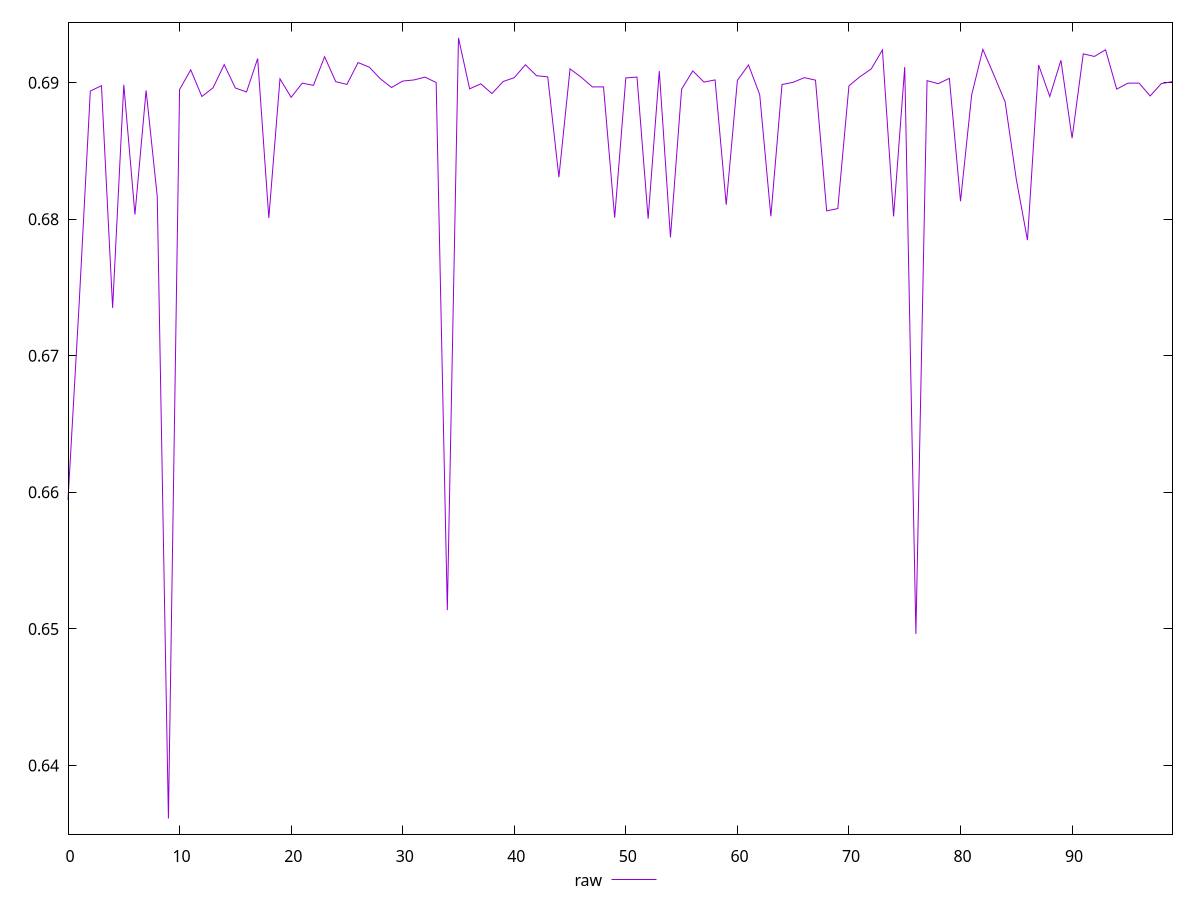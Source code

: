 reset

$raw <<EOF
0 0.6594331489438882
1 0.6738266819498936
2 0.6893934023530593
3 0.6897824193050239
4 0.673506179823092
5 0.6898522659818904
6 0.6803466273423939
7 0.6894375485540546
8 0.6816742686200294
9 0.6361117532025835
10 0.6895020717936253
11 0.6909446070670161
12 0.6889929841958715
13 0.6896262813308245
14 0.6913257635813
15 0.6896145948750773
16 0.6893219085314471
17 0.691772065256741
18 0.6800965201965439
19 0.6902866835751368
20 0.6889315309972194
21 0.6899706033890954
22 0.6898078994134529
23 0.6919058781370765
24 0.6900802481910123
25 0.6898758301918205
26 0.6914770031685251
27 0.691143450034551
28 0.690288258599471
29 0.6896492569819683
30 0.6901226975093891
31 0.6902035318625491
32 0.6904117001182029
33 0.6900164999324019
34 0.6513749915735826
35 0.6932834207501699
36 0.6895543802996766
37 0.6899178664279502
38 0.6892083315239327
39 0.6900875746497569
40 0.6903720868075195
41 0.6913161586254627
42 0.6905159160462285
43 0.6904286422126893
44 0.6830866874479792
45 0.691012456478319
46 0.690400798073302
47 0.6896958911077853
48 0.6896962776179629
49 0.6801166723557673
50 0.690353246195864
51 0.6904148271711184
52 0.680042614164211
53 0.6908524166354383
54 0.6786791126339067
55 0.6895262570316975
56 0.6908667663249644
57 0.6900507586284558
58 0.690206924437587
59 0.681068518434141
60 0.6901766392995283
61 0.6913002720067638
62 0.6891312806950357
63 0.6802186565987656
64 0.6898702038581783
65 0.6900324033682053
66 0.6903750157266343
67 0.6901889561151647
68 0.6806183982217235
69 0.6807834845816392
70 0.6897761173277543
71 0.6904507137544852
72 0.6910121578634967
73 0.6924046150645328
74 0.6802063202256805
75 0.6911497183196134
76 0.6496320794424584
77 0.6901530865571495
78 0.6899296840208625
79 0.6903195431885863
80 0.6813221122029998
81 0.6891136493549275
82 0.6924453198954725
83 0.6905482094705144
84 0.6885895981116553
85 0.6829246082754383
86 0.6784739300841784
87 0.6913005185863337
88 0.6889936958584331
89 0.6916429140489443
90 0.6859412007191973
91 0.6921186816430216
92 0.6919252946302603
93 0.692413928837428
94 0.6895304872441347
95 0.6899692531837424
96 0.6899745497892126
97 0.6890312485576664
98 0.6899409123402459
99 0.6900786583827474
EOF

set key outside below
set xrange [0:99]
set yrange [0.6349683198516318:0.6944268541011216]
set trange [0.6349683198516318:0.6944268541011216]
set terminal svg size 640, 500 enhanced background rgb 'white'
set output "report_00026_2021-02-22T21:38:55.199Z/meta/pScore/samples/pages+cached+noadtech/raw/values.svg"

plot $raw title "raw" with line

reset
